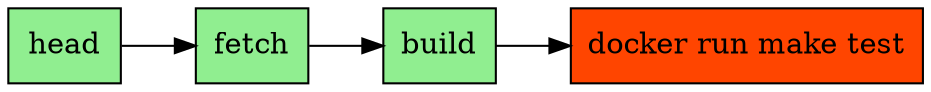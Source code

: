 digraph pipeline {
  node [shape="box"]
  rankdir=LR
  n4 [label="head",fillcolor="#90ee90",style="filled"]
  n3 [label="fetch",fillcolor="#90ee90",style="filled"]
  n4 -> n3
  n2 [label="build",fillcolor="#90ee90",style="filled"]
  n3 -> n2
  n1 [label="docker run make test",fillcolor="#ff4500",style="filled"]
  n2 -> n1
  }
